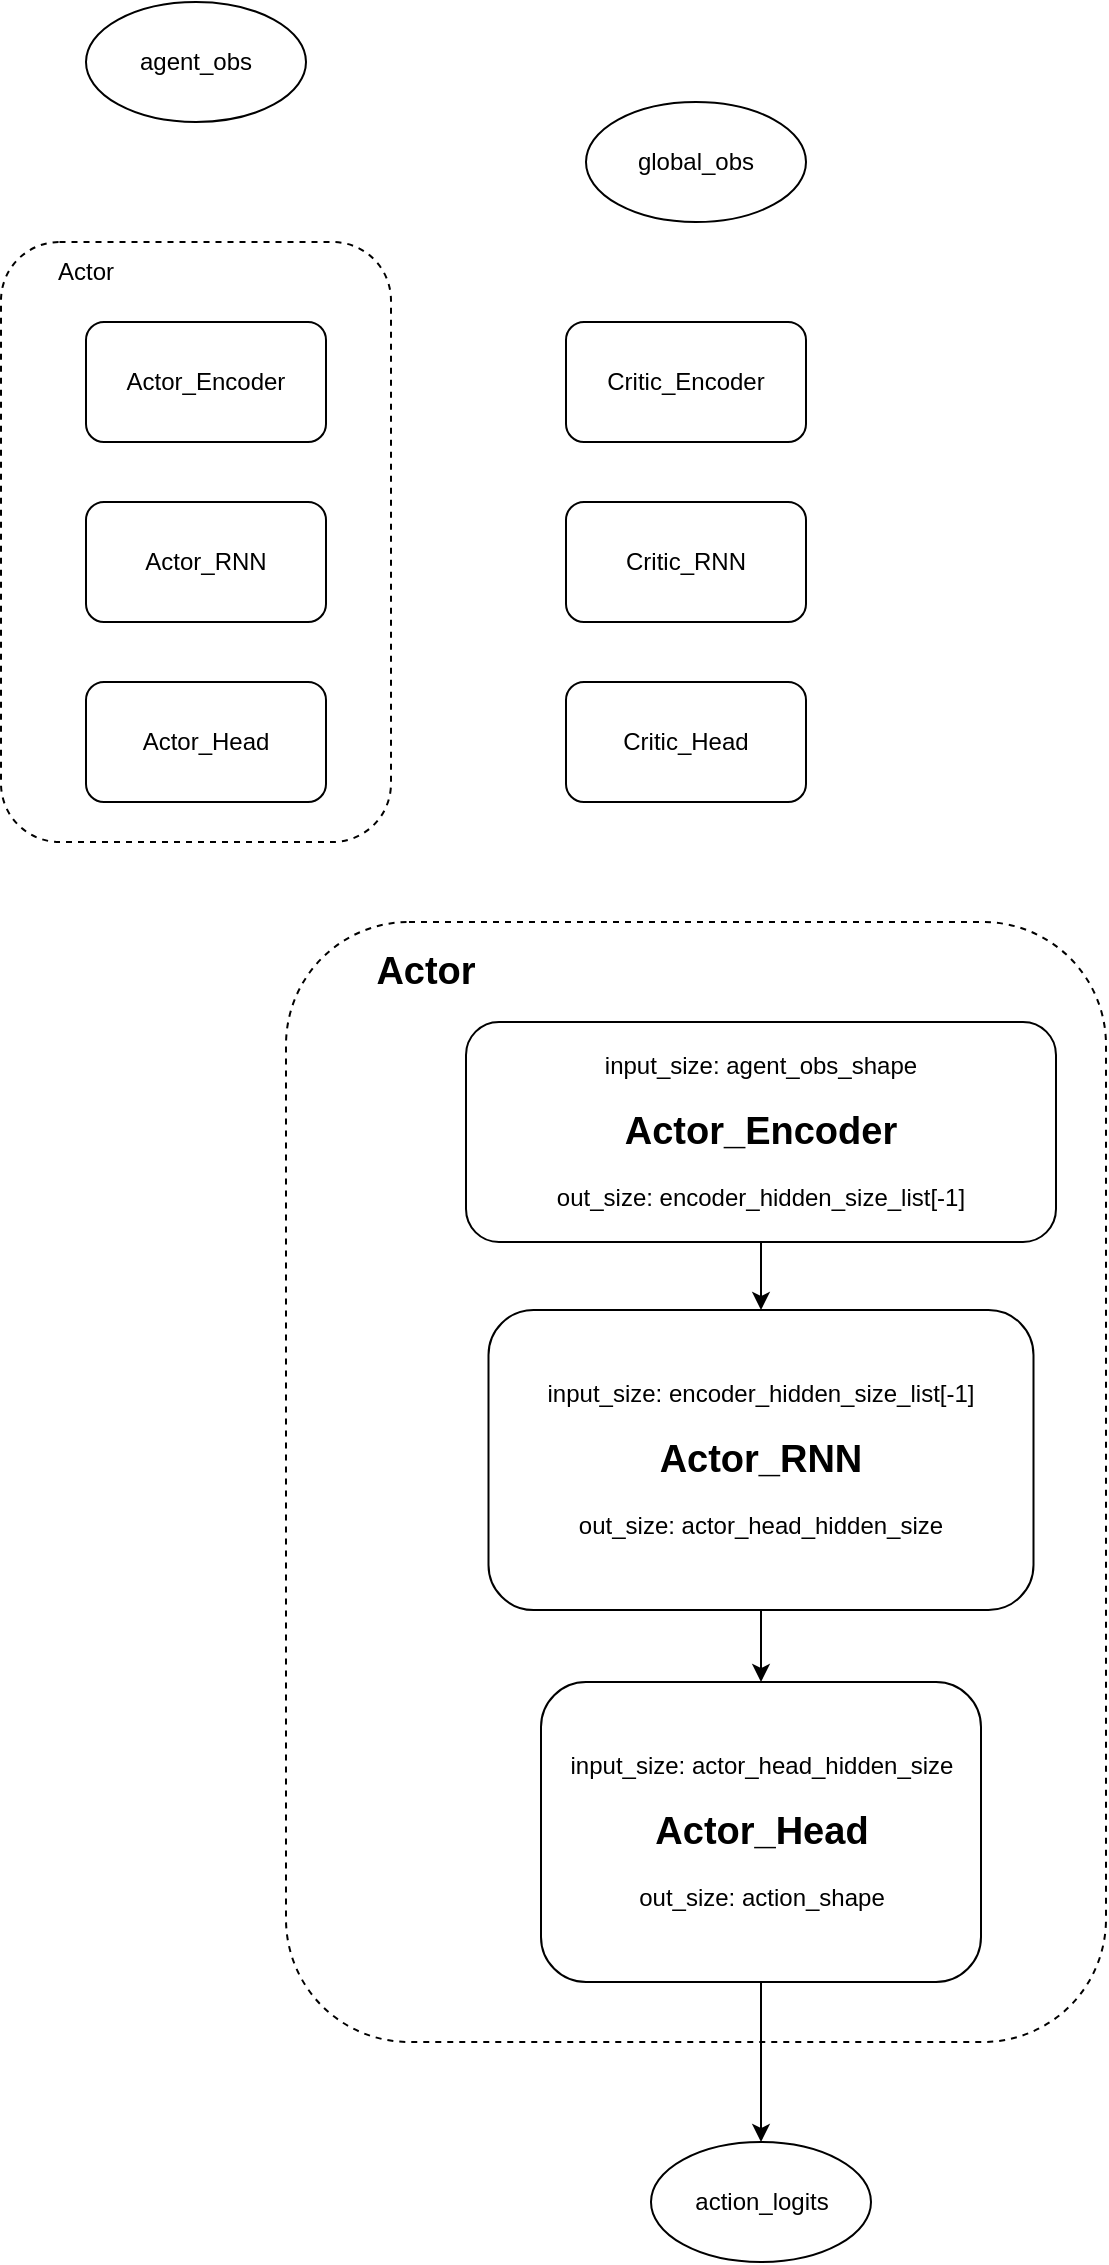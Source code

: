 <mxfile version="21.6.9" type="github">
  <diagram name="第 1 页" id="zlHumGQmKh7d2wTvnxoP">
    <mxGraphModel dx="1235" dy="666" grid="1" gridSize="10" guides="1" tooltips="1" connect="1" arrows="1" fold="1" page="1" pageScale="1" pageWidth="2339" pageHeight="3300" math="0" shadow="0">
      <root>
        <mxCell id="0" />
        <mxCell id="1" parent="0" />
        <mxCell id="aR5EnWADFdQuWk0eKf3q-10" value="" style="rounded=1;whiteSpace=wrap;html=1;strokeColor=default;dashed=1;fillColor=none;" vertex="1" parent="1">
          <mxGeometry x="297.5" y="220" width="195" height="300" as="geometry" />
        </mxCell>
        <mxCell id="aR5EnWADFdQuWk0eKf3q-1" value="Actor_Encoder" style="rounded=1;whiteSpace=wrap;html=1;" vertex="1" parent="1">
          <mxGeometry x="340" y="260" width="120" height="60" as="geometry" />
        </mxCell>
        <mxCell id="aR5EnWADFdQuWk0eKf3q-2" value="agent_obs" style="ellipse;whiteSpace=wrap;html=1;" vertex="1" parent="1">
          <mxGeometry x="340" y="100" width="110" height="60" as="geometry" />
        </mxCell>
        <mxCell id="aR5EnWADFdQuWk0eKf3q-3" value="global_obs" style="ellipse;whiteSpace=wrap;html=1;" vertex="1" parent="1">
          <mxGeometry x="590" y="150" width="110" height="60" as="geometry" />
        </mxCell>
        <mxCell id="aR5EnWADFdQuWk0eKf3q-4" value="Critic_Encoder" style="rounded=1;whiteSpace=wrap;html=1;" vertex="1" parent="1">
          <mxGeometry x="580" y="260" width="120" height="60" as="geometry" />
        </mxCell>
        <mxCell id="aR5EnWADFdQuWk0eKf3q-5" value="Actor_RNN" style="rounded=1;whiteSpace=wrap;html=1;" vertex="1" parent="1">
          <mxGeometry x="340" y="350" width="120" height="60" as="geometry" />
        </mxCell>
        <mxCell id="aR5EnWADFdQuWk0eKf3q-6" value="Critic_RNN" style="rounded=1;whiteSpace=wrap;html=1;" vertex="1" parent="1">
          <mxGeometry x="580" y="350" width="120" height="60" as="geometry" />
        </mxCell>
        <mxCell id="aR5EnWADFdQuWk0eKf3q-7" value="Actor_Head" style="rounded=1;whiteSpace=wrap;html=1;" vertex="1" parent="1">
          <mxGeometry x="340" y="440" width="120" height="60" as="geometry" />
        </mxCell>
        <mxCell id="aR5EnWADFdQuWk0eKf3q-8" value="Critic_Head" style="rounded=1;whiteSpace=wrap;html=1;" vertex="1" parent="1">
          <mxGeometry x="580" y="440" width="120" height="60" as="geometry" />
        </mxCell>
        <mxCell id="aR5EnWADFdQuWk0eKf3q-11" value="Actor" style="text;html=1;strokeColor=none;fillColor=none;align=center;verticalAlign=middle;whiteSpace=wrap;rounded=0;" vertex="1" parent="1">
          <mxGeometry x="310" y="220" width="60" height="30" as="geometry" />
        </mxCell>
        <mxCell id="aR5EnWADFdQuWk0eKf3q-12" value="" style="rounded=1;whiteSpace=wrap;html=1;strokeColor=default;dashed=1;fillColor=none;glass=0;" vertex="1" parent="1">
          <mxGeometry x="440" y="560" width="410" height="560" as="geometry" />
        </mxCell>
        <mxCell id="aR5EnWADFdQuWk0eKf3q-19" style="edgeStyle=orthogonalEdgeStyle;rounded=0;orthogonalLoop=1;jettySize=auto;html=1;exitX=0.5;exitY=1;exitDx=0;exitDy=0;entryX=0.5;entryY=0;entryDx=0;entryDy=0;" edge="1" parent="1" source="aR5EnWADFdQuWk0eKf3q-13" target="aR5EnWADFdQuWk0eKf3q-17">
          <mxGeometry relative="1" as="geometry" />
        </mxCell>
        <mxCell id="aR5EnWADFdQuWk0eKf3q-13" value="input_size:&amp;nbsp;agent_obs_shape&lt;br&gt;&lt;span style=&quot;background-color: initial;&quot;&gt;&amp;nbsp;&lt;/span&gt;&lt;br&gt;&lt;font style=&quot;font-size: 19px;&quot;&gt;&lt;b&gt;Actor_Encoder&lt;/b&gt;&lt;/font&gt;&lt;br&gt;&lt;br&gt;out_size:&amp;nbsp;encoder_hidden_size_list[-1]" style="rounded=1;whiteSpace=wrap;html=1;" vertex="1" parent="1">
          <mxGeometry x="530" y="610" width="295" height="110" as="geometry" />
        </mxCell>
        <mxCell id="aR5EnWADFdQuWk0eKf3q-22" style="edgeStyle=orthogonalEdgeStyle;rounded=0;orthogonalLoop=1;jettySize=auto;html=1;exitX=0.5;exitY=1;exitDx=0;exitDy=0;" edge="1" parent="1" source="aR5EnWADFdQuWk0eKf3q-15" target="aR5EnWADFdQuWk0eKf3q-21">
          <mxGeometry relative="1" as="geometry" />
        </mxCell>
        <mxCell id="aR5EnWADFdQuWk0eKf3q-15" value="input_size:&amp;nbsp;actor_head_hidden_size&lt;br&gt;&lt;br&gt;&lt;b&gt;&lt;font style=&quot;font-size: 19px;&quot;&gt;Actor_Head&lt;/font&gt;&lt;/b&gt;&lt;br&gt;&lt;br&gt;out_size:&amp;nbsp;action_shape" style="rounded=1;whiteSpace=wrap;html=1;" vertex="1" parent="1">
          <mxGeometry x="567.5" y="940" width="220" height="150" as="geometry" />
        </mxCell>
        <mxCell id="aR5EnWADFdQuWk0eKf3q-16" value="&lt;b&gt;&lt;font style=&quot;font-size: 19px;&quot;&gt;Actor&lt;/font&gt;&lt;/b&gt;" style="text;html=1;strokeColor=none;fillColor=none;align=center;verticalAlign=middle;whiteSpace=wrap;rounded=0;" vertex="1" parent="1">
          <mxGeometry x="480" y="570" width="60" height="30" as="geometry" />
        </mxCell>
        <mxCell id="aR5EnWADFdQuWk0eKf3q-20" style="edgeStyle=orthogonalEdgeStyle;rounded=0;orthogonalLoop=1;jettySize=auto;html=1;exitX=0.5;exitY=1;exitDx=0;exitDy=0;" edge="1" parent="1" source="aR5EnWADFdQuWk0eKf3q-17" target="aR5EnWADFdQuWk0eKf3q-15">
          <mxGeometry relative="1" as="geometry" />
        </mxCell>
        <mxCell id="aR5EnWADFdQuWk0eKf3q-17" value="input_size: encoder_hidden_size_list[-1]&lt;br&gt;&lt;br&gt;&lt;font style=&quot;font-size: 19px;&quot;&gt;&lt;b&gt;Actor_RNN&lt;/b&gt;&lt;/font&gt;&lt;br&gt;&lt;br&gt;out_size:&amp;nbsp;actor_head_hidden_size" style="rounded=1;whiteSpace=wrap;html=1;" vertex="1" parent="1">
          <mxGeometry x="541.25" y="754" width="272.5" height="150" as="geometry" />
        </mxCell>
        <mxCell id="aR5EnWADFdQuWk0eKf3q-21" value="action_logits" style="ellipse;whiteSpace=wrap;html=1;" vertex="1" parent="1">
          <mxGeometry x="622.5" y="1170" width="110" height="60" as="geometry" />
        </mxCell>
      </root>
    </mxGraphModel>
  </diagram>
</mxfile>
